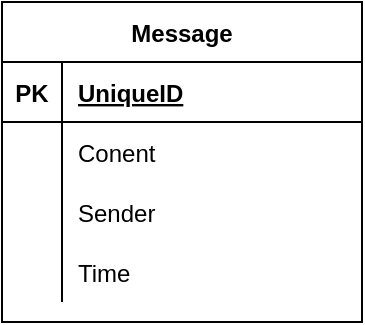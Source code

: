 <mxfile version="14.6.13" type="device"><diagram id="AkHYhinma7bsmaJPY0Fj" name="Page-1"><mxGraphModel dx="1386" dy="819" grid="1" gridSize="10" guides="1" tooltips="1" connect="1" arrows="1" fold="1" page="1" pageScale="1" pageWidth="850" pageHeight="1100" math="0" shadow="0"><root><mxCell id="0"/><mxCell id="1" parent="0"/><mxCell id="3hh6iHMn5IVnr25ZW74g-5" value="Message" style="shape=table;startSize=30;container=1;collapsible=1;childLayout=tableLayout;fixedRows=1;rowLines=0;fontStyle=1;align=center;resizeLast=1;" parent="1" vertex="1"><mxGeometry x="260" y="250" width="180" height="160" as="geometry"/></mxCell><mxCell id="3hh6iHMn5IVnr25ZW74g-6" value="" style="shape=partialRectangle;collapsible=0;dropTarget=0;pointerEvents=0;fillColor=none;top=0;left=0;bottom=1;right=0;points=[[0,0.5],[1,0.5]];portConstraint=eastwest;" parent="3hh6iHMn5IVnr25ZW74g-5" vertex="1"><mxGeometry y="30" width="180" height="30" as="geometry"/></mxCell><mxCell id="3hh6iHMn5IVnr25ZW74g-7" value="PK" style="shape=partialRectangle;connectable=0;fillColor=none;top=0;left=0;bottom=0;right=0;fontStyle=1;overflow=hidden;" parent="3hh6iHMn5IVnr25ZW74g-6" vertex="1"><mxGeometry width="30" height="30" as="geometry"/></mxCell><mxCell id="3hh6iHMn5IVnr25ZW74g-8" value="UniqueID" style="shape=partialRectangle;connectable=0;fillColor=none;top=0;left=0;bottom=0;right=0;align=left;spacingLeft=6;fontStyle=5;overflow=hidden;" parent="3hh6iHMn5IVnr25ZW74g-6" vertex="1"><mxGeometry x="30" width="150" height="30" as="geometry"/></mxCell><mxCell id="3hh6iHMn5IVnr25ZW74g-9" value="" style="shape=partialRectangle;collapsible=0;dropTarget=0;pointerEvents=0;fillColor=none;top=0;left=0;bottom=0;right=0;points=[[0,0.5],[1,0.5]];portConstraint=eastwest;" parent="3hh6iHMn5IVnr25ZW74g-5" vertex="1"><mxGeometry y="60" width="180" height="30" as="geometry"/></mxCell><mxCell id="3hh6iHMn5IVnr25ZW74g-10" value="" style="shape=partialRectangle;connectable=0;fillColor=none;top=0;left=0;bottom=0;right=0;editable=1;overflow=hidden;" parent="3hh6iHMn5IVnr25ZW74g-9" vertex="1"><mxGeometry width="30" height="30" as="geometry"/></mxCell><mxCell id="3hh6iHMn5IVnr25ZW74g-11" value="Conent" style="shape=partialRectangle;connectable=0;fillColor=none;top=0;left=0;bottom=0;right=0;align=left;spacingLeft=6;overflow=hidden;" parent="3hh6iHMn5IVnr25ZW74g-9" vertex="1"><mxGeometry x="30" width="150" height="30" as="geometry"/></mxCell><mxCell id="3hh6iHMn5IVnr25ZW74g-12" value="" style="shape=partialRectangle;collapsible=0;dropTarget=0;pointerEvents=0;fillColor=none;top=0;left=0;bottom=0;right=0;points=[[0,0.5],[1,0.5]];portConstraint=eastwest;" parent="3hh6iHMn5IVnr25ZW74g-5" vertex="1"><mxGeometry y="90" width="180" height="30" as="geometry"/></mxCell><mxCell id="3hh6iHMn5IVnr25ZW74g-13" value="" style="shape=partialRectangle;connectable=0;fillColor=none;top=0;left=0;bottom=0;right=0;editable=1;overflow=hidden;" parent="3hh6iHMn5IVnr25ZW74g-12" vertex="1"><mxGeometry width="30" height="30" as="geometry"/></mxCell><mxCell id="3hh6iHMn5IVnr25ZW74g-14" value="Sender" style="shape=partialRectangle;connectable=0;fillColor=none;top=0;left=0;bottom=0;right=0;align=left;spacingLeft=6;overflow=hidden;" parent="3hh6iHMn5IVnr25ZW74g-12" vertex="1"><mxGeometry x="30" width="150" height="30" as="geometry"/></mxCell><mxCell id="3hh6iHMn5IVnr25ZW74g-15" value="" style="shape=partialRectangle;collapsible=0;dropTarget=0;pointerEvents=0;fillColor=none;top=0;left=0;bottom=0;right=0;points=[[0,0.5],[1,0.5]];portConstraint=eastwest;" parent="3hh6iHMn5IVnr25ZW74g-5" vertex="1"><mxGeometry y="120" width="180" height="30" as="geometry"/></mxCell><mxCell id="3hh6iHMn5IVnr25ZW74g-16" value="" style="shape=partialRectangle;connectable=0;fillColor=none;top=0;left=0;bottom=0;right=0;editable=1;overflow=hidden;" parent="3hh6iHMn5IVnr25ZW74g-15" vertex="1"><mxGeometry width="30" height="30" as="geometry"/></mxCell><mxCell id="3hh6iHMn5IVnr25ZW74g-17" value="Time" style="shape=partialRectangle;connectable=0;fillColor=none;top=0;left=0;bottom=0;right=0;align=left;spacingLeft=6;overflow=hidden;" parent="3hh6iHMn5IVnr25ZW74g-15" vertex="1"><mxGeometry x="30" width="150" height="30" as="geometry"/></mxCell></root></mxGraphModel></diagram></mxfile>